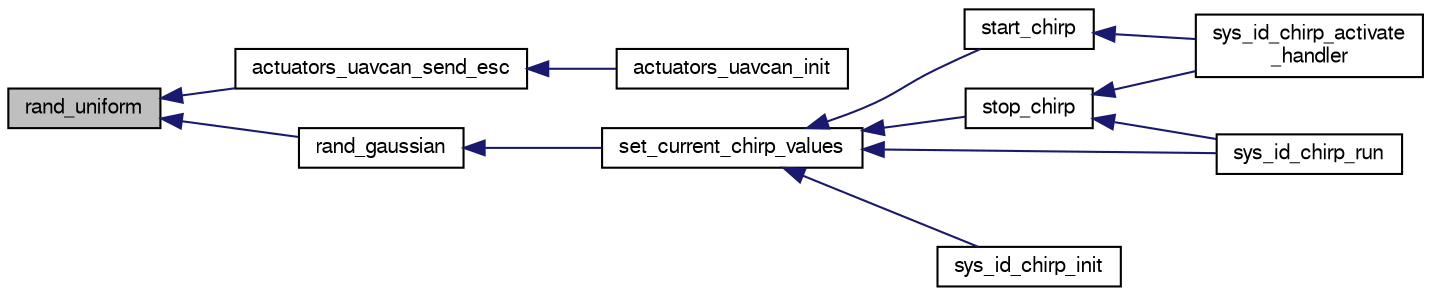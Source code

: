digraph "rand_uniform"
{
  edge [fontname="FreeSans",fontsize="10",labelfontname="FreeSans",labelfontsize="10"];
  node [fontname="FreeSans",fontsize="10",shape=record];
  rankdir="LR";
  Node1 [label="rand_uniform",height=0.2,width=0.4,color="black", fillcolor="grey75", style="filled", fontcolor="black"];
  Node1 -> Node2 [dir="back",color="midnightblue",fontsize="10",style="solid",fontname="FreeSans"];
  Node2 [label="actuators_uavcan_send_esc",height=0.2,width=0.4,color="black", fillcolor="white", style="filled",URL="$actuators__uavcan_8c.html#a15a349fbc68fcd9525ddf5b0188a8689"];
  Node2 -> Node3 [dir="back",color="midnightblue",fontsize="10",style="solid",fontname="FreeSans"];
  Node3 [label="actuators_uavcan_init",height=0.2,width=0.4,color="black", fillcolor="white", style="filled",URL="$actuators__uavcan_8h.html#a1aa57a9995b693dd72264a2eaf8d0bda",tooltip="Initialize an uavcan interface. "];
  Node1 -> Node4 [dir="back",color="midnightblue",fontsize="10",style="solid",fontname="FreeSans"];
  Node4 [label="rand_gaussian",height=0.2,width=0.4,color="black", fillcolor="white", style="filled",URL="$pprz__random_8h.html#a7ebb0b06e73a9d5e4389020dada0743d"];
  Node4 -> Node5 [dir="back",color="midnightblue",fontsize="10",style="solid",fontname="FreeSans"];
  Node5 [label="set_current_chirp_values",height=0.2,width=0.4,color="black", fillcolor="white", style="filled",URL="$sys__id__chirp_8c.html#ab58514cddee23e1a72d465763b68f90f"];
  Node5 -> Node6 [dir="back",color="midnightblue",fontsize="10",style="solid",fontname="FreeSans"];
  Node6 [label="start_chirp",height=0.2,width=0.4,color="black", fillcolor="white", style="filled",URL="$sys__id__chirp_8c.html#adcb98efd2f03586518ffbb29f2d24100"];
  Node6 -> Node7 [dir="back",color="midnightblue",fontsize="10",style="solid",fontname="FreeSans"];
  Node7 [label="sys_id_chirp_activate\l_handler",height=0.2,width=0.4,color="black", fillcolor="white", style="filled",URL="$sys__id__chirp_8h.html#a5231f5464d0fb971765403cf0660e84b"];
  Node5 -> Node8 [dir="back",color="midnightblue",fontsize="10",style="solid",fontname="FreeSans"];
  Node8 [label="stop_chirp",height=0.2,width=0.4,color="black", fillcolor="white", style="filled",URL="$sys__id__chirp_8c.html#a97959e77b226051e613b196f0cf9f7e7"];
  Node8 -> Node7 [dir="back",color="midnightblue",fontsize="10",style="solid",fontname="FreeSans"];
  Node8 -> Node9 [dir="back",color="midnightblue",fontsize="10",style="solid",fontname="FreeSans"];
  Node9 [label="sys_id_chirp_run",height=0.2,width=0.4,color="black", fillcolor="white", style="filled",URL="$sys__id__chirp_8h.html#a7a6c12c89f553927efebc882475406ac"];
  Node5 -> Node10 [dir="back",color="midnightblue",fontsize="10",style="solid",fontname="FreeSans"];
  Node10 [label="sys_id_chirp_init",height=0.2,width=0.4,color="black", fillcolor="white", style="filled",URL="$sys__id__chirp_8h.html#aecab88b97c35be3430f78b20150b0733"];
  Node5 -> Node9 [dir="back",color="midnightblue",fontsize="10",style="solid",fontname="FreeSans"];
}
